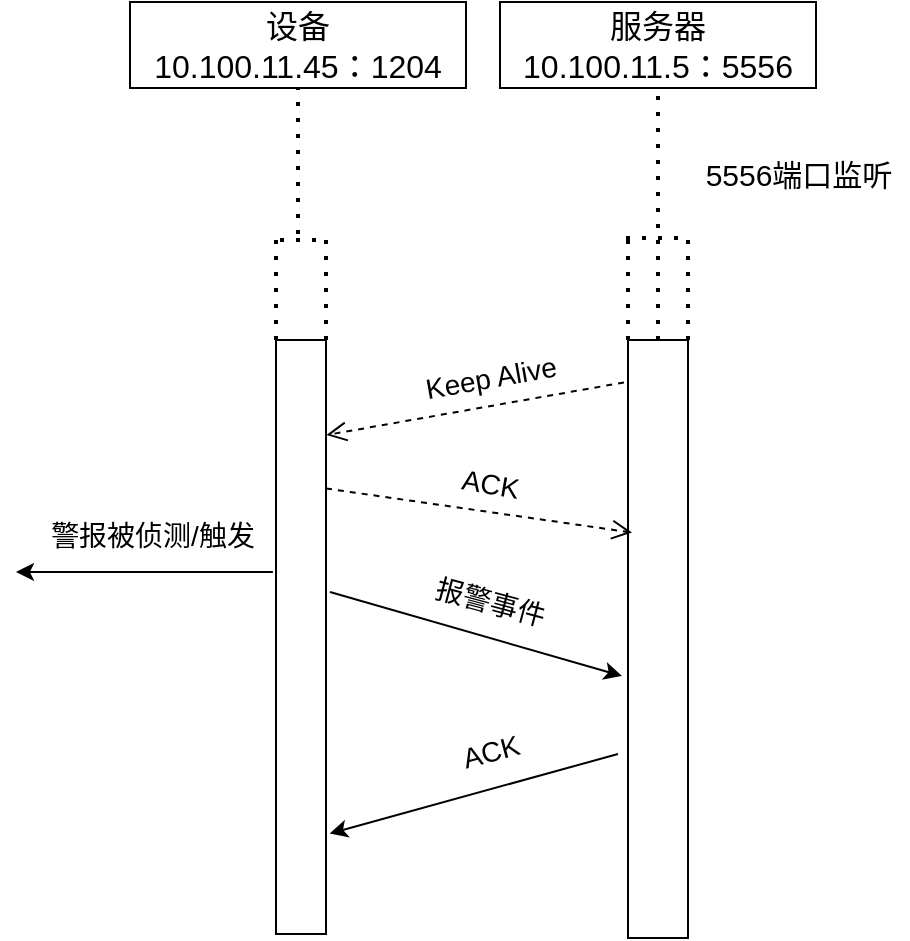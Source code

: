 <mxfile version="15.8.6" type="github">
  <diagram id="uSXk5wlPVBJ95OQQVRpL" name="Page-1">
    <mxGraphModel dx="1038" dy="548" grid="0" gridSize="10" guides="1" tooltips="1" connect="1" arrows="1" fold="1" page="1" pageScale="1" pageWidth="1654" pageHeight="2336" background="#FFFFFF" math="0" shadow="0">
      <root>
        <mxCell id="0" />
        <mxCell id="1" parent="0" />
        <mxCell id="nNZG_B5agYSJuMejLmkG-1" value="&lt;font style=&quot;font-size: 16px&quot;&gt;设备&lt;br&gt;10.100.11.45：1204&lt;br&gt;&lt;/font&gt;" style="rounded=0;whiteSpace=wrap;html=1;" parent="1" vertex="1">
          <mxGeometry x="211" y="144" width="168" height="43" as="geometry" />
        </mxCell>
        <mxCell id="nNZG_B5agYSJuMejLmkG-2" value="" style="endArrow=none;dashed=1;html=1;dashPattern=1 3;strokeWidth=2;rounded=0;fontSize=20;entryX=0.5;entryY=1;entryDx=0;entryDy=0;" parent="1" target="nNZG_B5agYSJuMejLmkG-1" edge="1">
          <mxGeometry width="50" height="50" relative="1" as="geometry">
            <mxPoint x="295" y="260" as="sourcePoint" />
            <mxPoint x="550" y="200" as="targetPoint" />
          </mxGeometry>
        </mxCell>
        <mxCell id="nNZG_B5agYSJuMejLmkG-4" value="" style="rounded=0;whiteSpace=wrap;html=1;fontSize=20;direction=south;" parent="1" vertex="1">
          <mxGeometry x="284" y="313" width="25" height="297" as="geometry" />
        </mxCell>
        <mxCell id="nNZG_B5agYSJuMejLmkG-7" value="" style="rounded=0;whiteSpace=wrap;html=1;fontSize=15;direction=south;" parent="1" vertex="1">
          <mxGeometry x="460" y="313" width="30" height="299" as="geometry" />
        </mxCell>
        <mxCell id="nNZG_B5agYSJuMejLmkG-8" value="" style="endArrow=classic;html=1;rounded=0;fontSize=15;entryX=0.831;entryY=-0.072;entryDx=0;entryDy=0;entryPerimeter=0;" parent="1" target="nNZG_B5agYSJuMejLmkG-4" edge="1">
          <mxGeometry width="50" height="50" relative="1" as="geometry">
            <mxPoint x="455" y="520" as="sourcePoint" />
            <mxPoint x="550" y="200" as="targetPoint" />
          </mxGeometry>
        </mxCell>
        <mxCell id="nNZG_B5agYSJuMejLmkG-10" value="&lt;font style=&quot;font-size: 16px&quot;&gt;服务器&lt;br&gt;10.100.11.5：5556&lt;br&gt;&lt;/font&gt;" style="rounded=0;whiteSpace=wrap;html=1;" parent="1" vertex="1">
          <mxGeometry x="396" y="144" width="158" height="43" as="geometry" />
        </mxCell>
        <mxCell id="nNZG_B5agYSJuMejLmkG-11" value="" style="endArrow=none;dashed=1;html=1;dashPattern=1 3;strokeWidth=2;rounded=0;fontSize=15;entryX=0.5;entryY=1;entryDx=0;entryDy=0;exitX=0;exitY=0.5;exitDx=0;exitDy=0;" parent="1" source="nNZG_B5agYSJuMejLmkG-7" target="nNZG_B5agYSJuMejLmkG-10" edge="1">
          <mxGeometry width="50" height="50" relative="1" as="geometry">
            <mxPoint x="475" y="268" as="sourcePoint" />
            <mxPoint x="550" y="200" as="targetPoint" />
          </mxGeometry>
        </mxCell>
        <mxCell id="nNZG_B5agYSJuMejLmkG-12" value="5556端口监听" style="text;html=1;align=center;verticalAlign=middle;resizable=0;points=[];autosize=1;strokeColor=none;fillColor=none;fontSize=15;" parent="1" vertex="1">
          <mxGeometry x="490" y="220" width="110" height="20" as="geometry" />
        </mxCell>
        <mxCell id="nNZG_B5agYSJuMejLmkG-13" value="" style="endArrow=classic;html=1;rounded=0;fontSize=15;exitX=-0.021;exitY=1.016;exitDx=0;exitDy=0;exitPerimeter=0;" parent="1" edge="1">
          <mxGeometry width="50" height="50" relative="1" as="geometry">
            <mxPoint x="282.44" y="428.975" as="sourcePoint" />
            <mxPoint x="154" y="429" as="targetPoint" />
          </mxGeometry>
        </mxCell>
        <mxCell id="nNZG_B5agYSJuMejLmkG-16" value="" style="endArrow=classic;html=1;rounded=0;fontSize=15;" parent="1" edge="1">
          <mxGeometry width="50" height="50" relative="1" as="geometry">
            <mxPoint x="311" y="439" as="sourcePoint" />
            <mxPoint x="457" y="481" as="targetPoint" />
          </mxGeometry>
        </mxCell>
        <mxCell id="odXa9IKNFsrxq7ltJUN7-33" value="" style="endArrow=none;dashed=1;html=1;dashPattern=1 3;strokeWidth=2;rounded=0;fontSize=14;exitX=0;exitY=1;exitDx=0;exitDy=0;" edge="1" parent="1" source="nNZG_B5agYSJuMejLmkG-4">
          <mxGeometry width="50" height="50" relative="1" as="geometry">
            <mxPoint x="502" y="399" as="sourcePoint" />
            <mxPoint x="284" y="259" as="targetPoint" />
          </mxGeometry>
        </mxCell>
        <mxCell id="odXa9IKNFsrxq7ltJUN7-34" value="" style="endArrow=none;dashed=1;html=1;dashPattern=1 3;strokeWidth=2;rounded=0;fontSize=14;" edge="1" parent="1">
          <mxGeometry width="50" height="50" relative="1" as="geometry">
            <mxPoint x="286" y="263" as="sourcePoint" />
            <mxPoint x="306" y="263" as="targetPoint" />
          </mxGeometry>
        </mxCell>
        <mxCell id="odXa9IKNFsrxq7ltJUN7-35" value="" style="endArrow=none;dashed=1;html=1;dashPattern=1 3;strokeWidth=2;rounded=0;fontSize=14;exitX=0;exitY=0;exitDx=0;exitDy=0;" edge="1" parent="1" source="nNZG_B5agYSJuMejLmkG-4">
          <mxGeometry width="50" height="50" relative="1" as="geometry">
            <mxPoint x="502" y="399" as="sourcePoint" />
            <mxPoint x="309" y="263" as="targetPoint" />
          </mxGeometry>
        </mxCell>
        <mxCell id="odXa9IKNFsrxq7ltJUN7-36" value="警报被侦测/触发" style="text;html=1;align=center;verticalAlign=middle;resizable=0;points=[];autosize=1;strokeColor=none;fillColor=none;fontSize=14;" vertex="1" parent="1">
          <mxGeometry x="166" y="400" width="112" height="21" as="geometry" />
        </mxCell>
        <mxCell id="odXa9IKNFsrxq7ltJUN7-37" value="" style="html=1;verticalAlign=bottom;endArrow=open;dashed=1;endSize=8;rounded=0;fontSize=14;entryX=0.16;entryY=-0.008;entryDx=0;entryDy=0;entryPerimeter=0;exitX=0.071;exitY=1.067;exitDx=0;exitDy=0;exitPerimeter=0;" edge="1" parent="1" source="nNZG_B5agYSJuMejLmkG-7" target="nNZG_B5agYSJuMejLmkG-4">
          <mxGeometry relative="1" as="geometry">
            <mxPoint x="567" y="374" as="sourcePoint" />
            <mxPoint x="487" y="374" as="targetPoint" />
          </mxGeometry>
        </mxCell>
        <mxCell id="odXa9IKNFsrxq7ltJUN7-38" value="Keep Alive" style="text;html=1;align=center;verticalAlign=middle;resizable=0;points=[];autosize=1;strokeColor=none;fillColor=none;fontSize=14;rotation=-10;" vertex="1" parent="1">
          <mxGeometry x="353" y="321" width="76" height="21" as="geometry" />
        </mxCell>
        <mxCell id="odXa9IKNFsrxq7ltJUN7-40" value="" style="html=1;verticalAlign=bottom;endArrow=open;dashed=1;endSize=8;rounded=0;fontSize=14;exitX=0.25;exitY=0;exitDx=0;exitDy=0;entryX=0.322;entryY=0.933;entryDx=0;entryDy=0;entryPerimeter=0;" edge="1" parent="1" source="nNZG_B5agYSJuMejLmkG-4" target="nNZG_B5agYSJuMejLmkG-7">
          <mxGeometry relative="1" as="geometry">
            <mxPoint x="567" y="374" as="sourcePoint" />
            <mxPoint x="487" y="374" as="targetPoint" />
          </mxGeometry>
        </mxCell>
        <mxCell id="odXa9IKNFsrxq7ltJUN7-41" value="ACK" style="text;html=1;align=center;verticalAlign=middle;resizable=0;points=[];autosize=1;strokeColor=none;fillColor=none;fontSize=14;rotation=10;" vertex="1" parent="1">
          <mxGeometry x="371.5" y="374" width="39" height="21" as="geometry" />
        </mxCell>
        <mxCell id="odXa9IKNFsrxq7ltJUN7-42" value="报警事件" style="text;html=1;align=center;verticalAlign=middle;resizable=0;points=[];autosize=1;strokeColor=none;fillColor=none;fontSize=14;rotation=15;" vertex="1" parent="1">
          <mxGeometry x="358" y="433" width="66" height="21" as="geometry" />
        </mxCell>
        <mxCell id="odXa9IKNFsrxq7ltJUN7-43" value="ACK" style="text;html=1;align=center;verticalAlign=middle;resizable=0;points=[];autosize=1;strokeColor=none;fillColor=none;fontSize=14;rotation=-15;" vertex="1" parent="1">
          <mxGeometry x="371.5" y="508" width="39" height="21" as="geometry" />
        </mxCell>
        <mxCell id="odXa9IKNFsrxq7ltJUN7-44" value="" style="endArrow=none;dashed=1;html=1;dashPattern=1 3;strokeWidth=2;rounded=0;fontSize=14;exitX=0;exitY=1;exitDx=0;exitDy=0;" edge="1" parent="1" source="nNZG_B5agYSJuMejLmkG-7">
          <mxGeometry width="50" height="50" relative="1" as="geometry">
            <mxPoint x="294" y="323.0" as="sourcePoint" />
            <mxPoint x="460" y="261" as="targetPoint" />
          </mxGeometry>
        </mxCell>
        <mxCell id="odXa9IKNFsrxq7ltJUN7-45" value="" style="endArrow=none;dashed=1;html=1;dashPattern=1 3;strokeWidth=2;rounded=0;fontSize=14;" edge="1" parent="1">
          <mxGeometry width="50" height="50" relative="1" as="geometry">
            <mxPoint x="459" y="262" as="sourcePoint" />
            <mxPoint x="489" y="262" as="targetPoint" />
          </mxGeometry>
        </mxCell>
        <mxCell id="odXa9IKNFsrxq7ltJUN7-46" value="" style="endArrow=none;dashed=1;html=1;dashPattern=1 3;strokeWidth=2;rounded=0;fontSize=14;exitX=0;exitY=0;exitDx=0;exitDy=0;" edge="1" parent="1" source="nNZG_B5agYSJuMejLmkG-7">
          <mxGeometry width="50" height="50" relative="1" as="geometry">
            <mxPoint x="319" y="323.0" as="sourcePoint" />
            <mxPoint x="490" y="263" as="targetPoint" />
          </mxGeometry>
        </mxCell>
      </root>
    </mxGraphModel>
  </diagram>
</mxfile>
